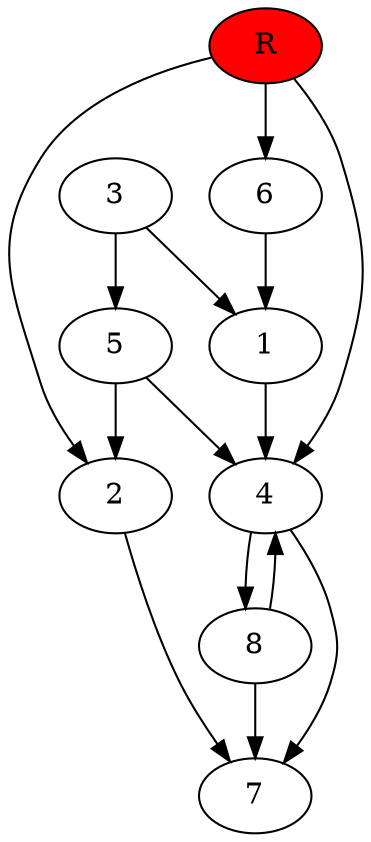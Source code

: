digraph prb22124 {
	1
	2
	3
	4
	5
	6
	7
	8
	R [fillcolor="#ff0000" style=filled]
	1 -> 4
	2 -> 7
	3 -> 1
	3 -> 5
	4 -> 7
	4 -> 8
	5 -> 2
	5 -> 4
	6 -> 1
	8 -> 4
	8 -> 7
	R -> 2
	R -> 4
	R -> 6
}
